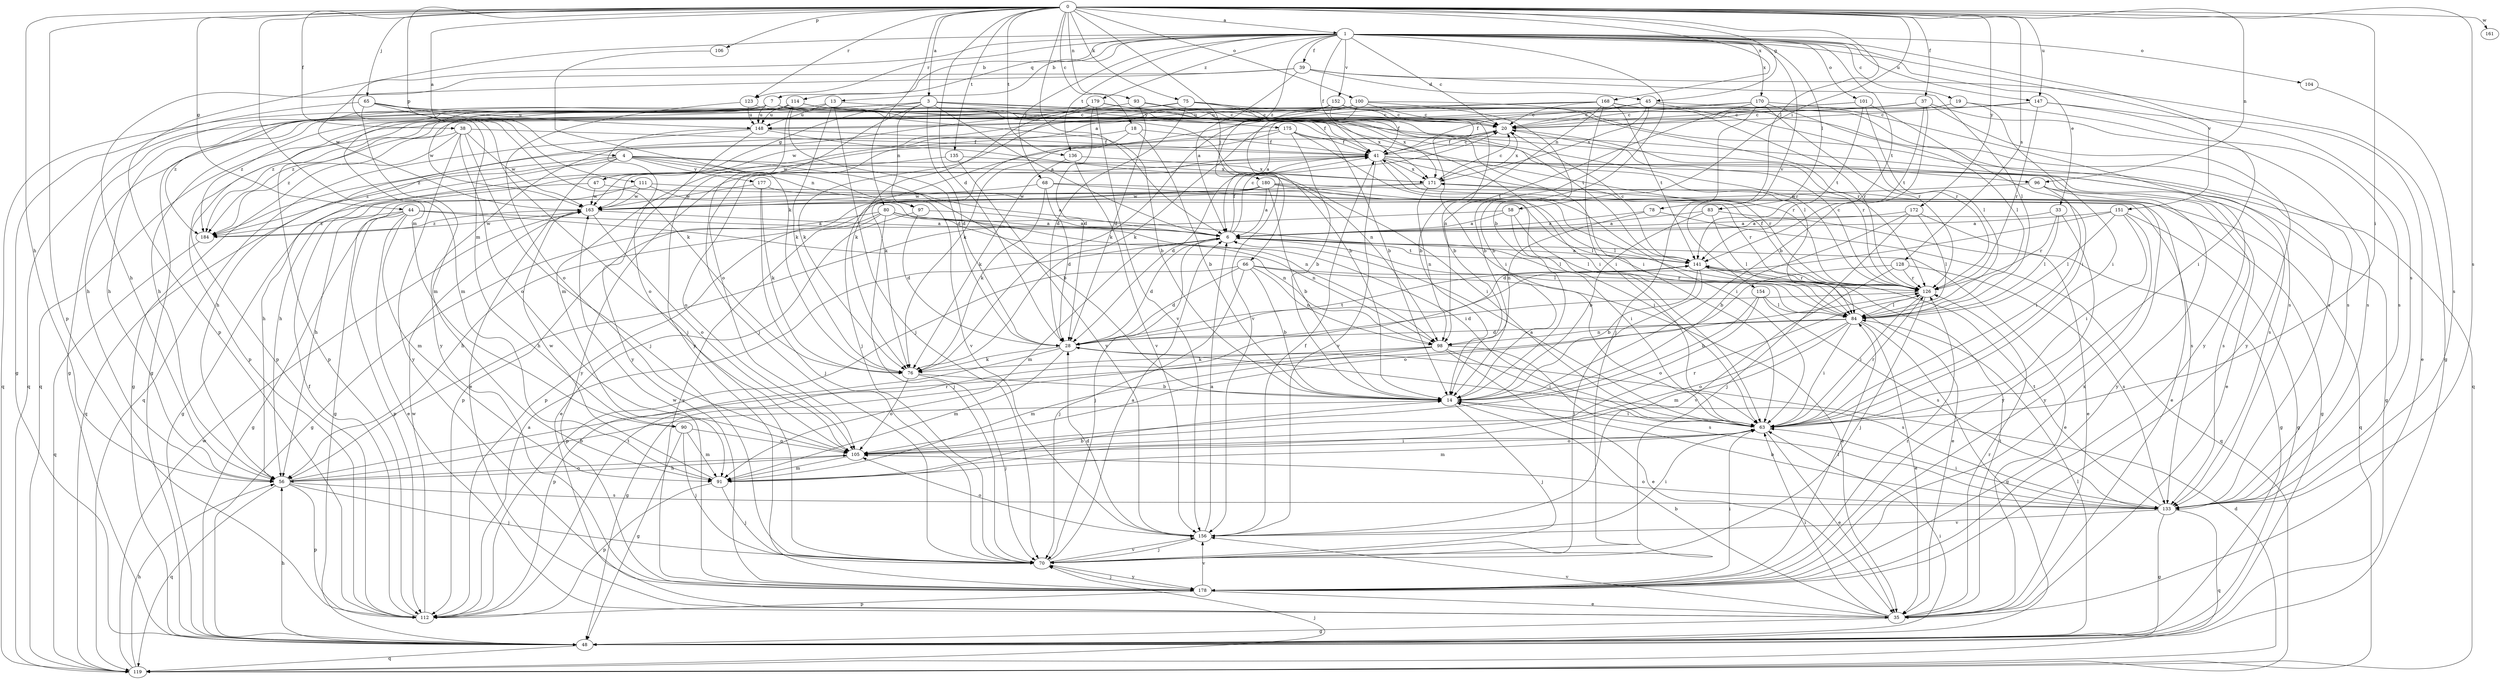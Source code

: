 strict digraph  {
0;
1;
3;
4;
6;
7;
13;
14;
18;
19;
20;
28;
33;
35;
37;
38;
39;
41;
44;
45;
47;
48;
56;
58;
63;
65;
66;
68;
70;
75;
76;
78;
80;
83;
84;
90;
91;
93;
96;
97;
98;
100;
101;
104;
105;
106;
111;
112;
114;
119;
123;
126;
128;
133;
135;
136;
141;
147;
148;
151;
152;
154;
156;
161;
163;
168;
170;
171;
172;
175;
177;
178;
179;
180;
184;
0 -> 1  [label=a];
0 -> 3  [label=a];
0 -> 4  [label=a];
0 -> 6  [label=a];
0 -> 18  [label=c];
0 -> 28  [label=d];
0 -> 37  [label=f];
0 -> 38  [label=f];
0 -> 44  [label=g];
0 -> 45  [label=g];
0 -> 56  [label=h];
0 -> 58  [label=i];
0 -> 63  [label=i];
0 -> 65  [label=j];
0 -> 66  [label=j];
0 -> 75  [label=k];
0 -> 78  [label=l];
0 -> 80  [label=l];
0 -> 90  [label=m];
0 -> 93  [label=n];
0 -> 96  [label=n];
0 -> 100  [label=o];
0 -> 106  [label=p];
0 -> 111  [label=p];
0 -> 112  [label=p];
0 -> 123  [label=r];
0 -> 128  [label=s];
0 -> 133  [label=s];
0 -> 135  [label=t];
0 -> 136  [label=t];
0 -> 147  [label=u];
0 -> 161  [label=w];
0 -> 168  [label=x];
0 -> 172  [label=y];
1 -> 7  [label=b];
1 -> 13  [label=b];
1 -> 14  [label=b];
1 -> 19  [label=c];
1 -> 20  [label=c];
1 -> 33  [label=e];
1 -> 39  [label=f];
1 -> 41  [label=f];
1 -> 68  [label=j];
1 -> 83  [label=l];
1 -> 90  [label=m];
1 -> 101  [label=o];
1 -> 104  [label=o];
1 -> 112  [label=p];
1 -> 114  [label=q];
1 -> 123  [label=r];
1 -> 133  [label=s];
1 -> 136  [label=t];
1 -> 141  [label=t];
1 -> 147  [label=u];
1 -> 151  [label=v];
1 -> 152  [label=v];
1 -> 154  [label=v];
1 -> 170  [label=x];
1 -> 179  [label=z];
1 -> 180  [label=z];
3 -> 6  [label=a];
3 -> 28  [label=d];
3 -> 47  [label=g];
3 -> 56  [label=h];
3 -> 70  [label=j];
3 -> 96  [label=n];
3 -> 97  [label=n];
3 -> 119  [label=q];
3 -> 126  [label=r];
3 -> 175  [label=y];
4 -> 14  [label=b];
4 -> 35  [label=e];
4 -> 56  [label=h];
4 -> 63  [label=i];
4 -> 97  [label=n];
4 -> 119  [label=q];
4 -> 156  [label=v];
4 -> 177  [label=y];
4 -> 184  [label=z];
6 -> 20  [label=c];
6 -> 28  [label=d];
6 -> 35  [label=e];
6 -> 41  [label=f];
6 -> 70  [label=j];
6 -> 84  [label=l];
6 -> 91  [label=m];
6 -> 141  [label=t];
7 -> 20  [label=c];
7 -> 41  [label=f];
7 -> 63  [label=i];
7 -> 84  [label=l];
7 -> 91  [label=m];
7 -> 119  [label=q];
7 -> 148  [label=u];
7 -> 163  [label=w];
7 -> 184  [label=z];
13 -> 14  [label=b];
13 -> 48  [label=g];
13 -> 70  [label=j];
13 -> 76  [label=k];
13 -> 148  [label=u];
14 -> 63  [label=i];
14 -> 70  [label=j];
18 -> 14  [label=b];
18 -> 41  [label=f];
18 -> 56  [label=h];
18 -> 76  [label=k];
19 -> 6  [label=a];
19 -> 20  [label=c];
19 -> 63  [label=i];
19 -> 133  [label=s];
20 -> 41  [label=f];
20 -> 126  [label=r];
20 -> 171  [label=x];
20 -> 184  [label=z];
28 -> 76  [label=k];
28 -> 91  [label=m];
28 -> 112  [label=p];
28 -> 133  [label=s];
28 -> 141  [label=t];
33 -> 6  [label=a];
33 -> 84  [label=l];
33 -> 126  [label=r];
33 -> 178  [label=y];
35 -> 14  [label=b];
35 -> 48  [label=g];
35 -> 63  [label=i];
35 -> 126  [label=r];
35 -> 141  [label=t];
35 -> 156  [label=v];
37 -> 14  [label=b];
37 -> 20  [label=c];
37 -> 105  [label=o];
37 -> 133  [label=s];
37 -> 141  [label=t];
37 -> 178  [label=y];
37 -> 184  [label=z];
38 -> 41  [label=f];
38 -> 48  [label=g];
38 -> 70  [label=j];
38 -> 105  [label=o];
38 -> 163  [label=w];
38 -> 178  [label=y];
38 -> 184  [label=z];
39 -> 6  [label=a];
39 -> 48  [label=g];
39 -> 56  [label=h];
39 -> 84  [label=l];
39 -> 163  [label=w];
39 -> 45  [label=d];
41 -> 20  [label=c];
41 -> 28  [label=d];
41 -> 35  [label=e];
41 -> 48  [label=g];
41 -> 56  [label=h];
41 -> 63  [label=i];
41 -> 105  [label=o];
41 -> 126  [label=r];
41 -> 133  [label=s];
41 -> 156  [label=v];
41 -> 171  [label=x];
44 -> 6  [label=a];
44 -> 35  [label=e];
44 -> 48  [label=g];
44 -> 91  [label=m];
44 -> 98  [label=n];
44 -> 112  [label=p];
44 -> 184  [label=z];
45 -> 14  [label=b];
45 -> 20  [label=c];
45 -> 41  [label=f];
45 -> 84  [label=l];
45 -> 133  [label=s];
45 -> 171  [label=x];
47 -> 48  [label=g];
47 -> 133  [label=s];
47 -> 163  [label=w];
48 -> 56  [label=h];
48 -> 63  [label=i];
48 -> 84  [label=l];
48 -> 119  [label=q];
56 -> 14  [label=b];
56 -> 70  [label=j];
56 -> 105  [label=o];
56 -> 112  [label=p];
56 -> 119  [label=q];
56 -> 126  [label=r];
56 -> 133  [label=s];
58 -> 6  [label=a];
58 -> 56  [label=h];
58 -> 63  [label=i];
58 -> 84  [label=l];
63 -> 6  [label=a];
63 -> 35  [label=e];
63 -> 91  [label=m];
63 -> 105  [label=o];
63 -> 126  [label=r];
65 -> 48  [label=g];
65 -> 70  [label=j];
65 -> 76  [label=k];
65 -> 91  [label=m];
65 -> 133  [label=s];
65 -> 148  [label=u];
66 -> 14  [label=b];
66 -> 28  [label=d];
66 -> 35  [label=e];
66 -> 70  [label=j];
66 -> 98  [label=n];
66 -> 112  [label=p];
66 -> 126  [label=r];
68 -> 28  [label=d];
68 -> 76  [label=k];
68 -> 84  [label=l];
68 -> 126  [label=r];
68 -> 163  [label=w];
70 -> 6  [label=a];
70 -> 156  [label=v];
70 -> 178  [label=y];
75 -> 20  [label=c];
75 -> 28  [label=d];
75 -> 63  [label=i];
75 -> 76  [label=k];
75 -> 171  [label=x];
75 -> 184  [label=z];
76 -> 14  [label=b];
76 -> 70  [label=j];
76 -> 105  [label=o];
78 -> 6  [label=a];
78 -> 98  [label=n];
78 -> 119  [label=q];
80 -> 6  [label=a];
80 -> 48  [label=g];
80 -> 56  [label=h];
80 -> 63  [label=i];
80 -> 70  [label=j];
80 -> 84  [label=l];
80 -> 98  [label=n];
80 -> 178  [label=y];
83 -> 6  [label=a];
83 -> 14  [label=b];
83 -> 35  [label=e];
83 -> 84  [label=l];
84 -> 28  [label=d];
84 -> 35  [label=e];
84 -> 48  [label=g];
84 -> 63  [label=i];
84 -> 91  [label=m];
84 -> 98  [label=n];
84 -> 105  [label=o];
90 -> 48  [label=g];
90 -> 70  [label=j];
90 -> 91  [label=m];
90 -> 105  [label=o];
91 -> 14  [label=b];
91 -> 70  [label=j];
91 -> 112  [label=p];
91 -> 163  [label=w];
93 -> 14  [label=b];
93 -> 20  [label=c];
93 -> 28  [label=d];
93 -> 178  [label=y];
96 -> 63  [label=i];
96 -> 133  [label=s];
96 -> 163  [label=w];
96 -> 178  [label=y];
97 -> 6  [label=a];
97 -> 28  [label=d];
97 -> 35  [label=e];
98 -> 35  [label=e];
98 -> 48  [label=g];
98 -> 63  [label=i];
98 -> 76  [label=k];
98 -> 91  [label=m];
98 -> 133  [label=s];
100 -> 14  [label=b];
100 -> 20  [label=c];
100 -> 91  [label=m];
100 -> 126  [label=r];
100 -> 148  [label=u];
100 -> 156  [label=v];
101 -> 63  [label=i];
101 -> 112  [label=p];
101 -> 126  [label=r];
101 -> 141  [label=t];
101 -> 148  [label=u];
104 -> 133  [label=s];
105 -> 56  [label=h];
105 -> 63  [label=i];
105 -> 91  [label=m];
105 -> 126  [label=r];
106 -> 76  [label=k];
111 -> 6  [label=a];
111 -> 56  [label=h];
111 -> 98  [label=n];
111 -> 163  [label=w];
112 -> 6  [label=a];
112 -> 41  [label=f];
112 -> 141  [label=t];
112 -> 163  [label=w];
114 -> 28  [label=d];
114 -> 48  [label=g];
114 -> 56  [label=h];
114 -> 141  [label=t];
114 -> 148  [label=u];
114 -> 171  [label=x];
114 -> 178  [label=y];
119 -> 28  [label=d];
119 -> 56  [label=h];
119 -> 70  [label=j];
119 -> 163  [label=w];
123 -> 14  [label=b];
123 -> 105  [label=o];
123 -> 148  [label=u];
126 -> 20  [label=c];
126 -> 28  [label=d];
126 -> 41  [label=f];
126 -> 63  [label=i];
126 -> 70  [label=j];
126 -> 84  [label=l];
128 -> 105  [label=o];
128 -> 126  [label=r];
128 -> 133  [label=s];
128 -> 156  [label=v];
133 -> 14  [label=b];
133 -> 48  [label=g];
133 -> 63  [label=i];
133 -> 105  [label=o];
133 -> 119  [label=q];
133 -> 141  [label=t];
133 -> 156  [label=v];
135 -> 156  [label=v];
135 -> 171  [label=x];
135 -> 178  [label=y];
136 -> 76  [label=k];
136 -> 156  [label=v];
136 -> 171  [label=x];
141 -> 6  [label=a];
141 -> 14  [label=b];
141 -> 20  [label=c];
141 -> 35  [label=e];
141 -> 70  [label=j];
141 -> 126  [label=r];
147 -> 20  [label=c];
147 -> 35  [label=e];
147 -> 63  [label=i];
147 -> 76  [label=k];
147 -> 126  [label=r];
148 -> 41  [label=f];
148 -> 98  [label=n];
148 -> 105  [label=o];
148 -> 119  [label=q];
148 -> 178  [label=y];
151 -> 6  [label=a];
151 -> 28  [label=d];
151 -> 48  [label=g];
151 -> 63  [label=i];
151 -> 84  [label=l];
151 -> 178  [label=y];
152 -> 14  [label=b];
152 -> 20  [label=c];
152 -> 41  [label=f];
152 -> 76  [label=k];
152 -> 112  [label=p];
152 -> 119  [label=q];
152 -> 163  [label=w];
154 -> 14  [label=b];
154 -> 84  [label=l];
154 -> 105  [label=o];
154 -> 133  [label=s];
156 -> 6  [label=a];
156 -> 28  [label=d];
156 -> 41  [label=f];
156 -> 63  [label=i];
156 -> 70  [label=j];
156 -> 105  [label=o];
163 -> 6  [label=a];
163 -> 105  [label=o];
163 -> 184  [label=z];
168 -> 14  [label=b];
168 -> 20  [label=c];
168 -> 63  [label=i];
168 -> 76  [label=k];
168 -> 112  [label=p];
168 -> 119  [label=q];
168 -> 126  [label=r];
168 -> 133  [label=s];
168 -> 141  [label=t];
170 -> 20  [label=c];
170 -> 70  [label=j];
170 -> 84  [label=l];
170 -> 98  [label=n];
170 -> 126  [label=r];
170 -> 178  [label=y];
170 -> 184  [label=z];
171 -> 20  [label=c];
171 -> 48  [label=g];
171 -> 98  [label=n];
171 -> 112  [label=p];
171 -> 163  [label=w];
172 -> 6  [label=a];
172 -> 14  [label=b];
172 -> 48  [label=g];
172 -> 70  [label=j];
172 -> 84  [label=l];
175 -> 14  [label=b];
175 -> 41  [label=f];
175 -> 70  [label=j];
175 -> 126  [label=r];
175 -> 141  [label=t];
175 -> 163  [label=w];
177 -> 70  [label=j];
177 -> 76  [label=k];
177 -> 84  [label=l];
177 -> 163  [label=w];
178 -> 35  [label=e];
178 -> 63  [label=i];
178 -> 70  [label=j];
178 -> 84  [label=l];
178 -> 112  [label=p];
178 -> 126  [label=r];
178 -> 156  [label=v];
178 -> 163  [label=w];
178 -> 171  [label=x];
179 -> 20  [label=c];
179 -> 28  [label=d];
179 -> 56  [label=h];
179 -> 63  [label=i];
179 -> 76  [label=k];
179 -> 156  [label=v];
180 -> 6  [label=a];
180 -> 14  [label=b];
180 -> 35  [label=e];
180 -> 48  [label=g];
180 -> 63  [label=i];
180 -> 112  [label=p];
180 -> 119  [label=q];
180 -> 163  [label=w];
184 -> 119  [label=q];
184 -> 163  [label=w];
}

